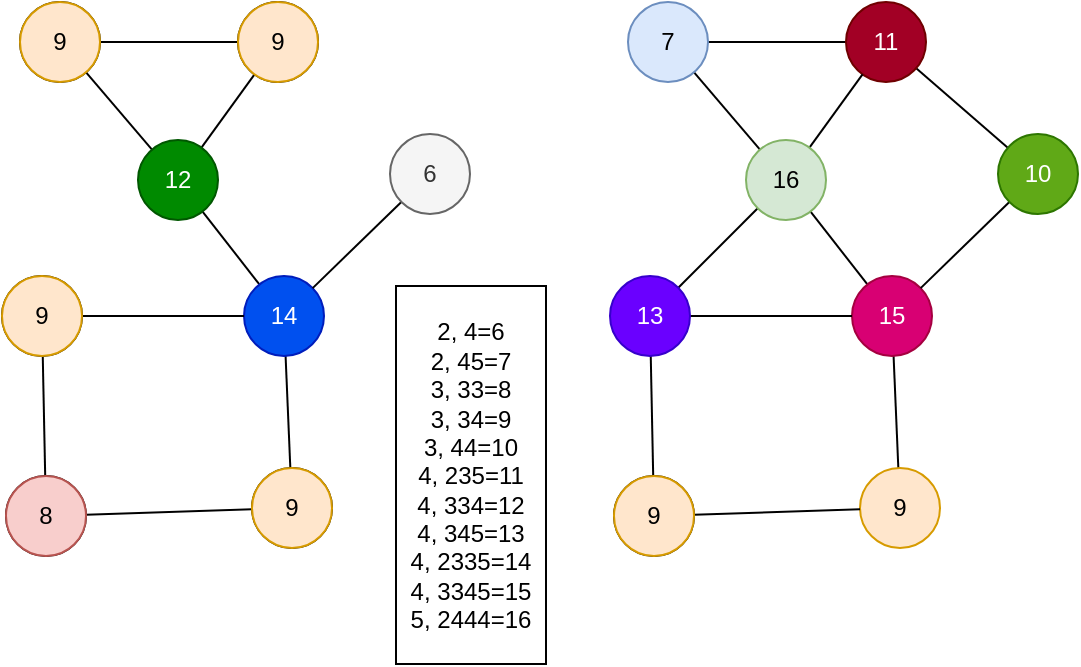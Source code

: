 <mxfile version="20.2.7" type="device"><diagram id="G2kxMccnPPH7lOyrz0zX" name="第 1 页"><mxGraphModel dx="904" dy="623" grid="0" gridSize="10" guides="1" tooltips="1" connect="1" arrows="1" fold="1" page="0" pageScale="1" pageWidth="827" pageHeight="1169" math="0" shadow="0"><root><mxCell id="0"/><mxCell id="1" parent="0"/><mxCell id="P6holqKg1HQCMgj_Ifx9-16" style="edgeStyle=none;rounded=0;orthogonalLoop=1;jettySize=auto;html=1;endArrow=none;endFill=0;" edge="1" parent="1" source="P6holqKg1HQCMgj_Ifx9-1" target="P6holqKg1HQCMgj_Ifx9-3"><mxGeometry relative="1" as="geometry"/></mxCell><mxCell id="P6holqKg1HQCMgj_Ifx9-17" style="edgeStyle=none;rounded=0;orthogonalLoop=1;jettySize=auto;html=1;endArrow=none;endFill=0;" edge="1" parent="1" source="P6holqKg1HQCMgj_Ifx9-1" target="P6holqKg1HQCMgj_Ifx9-2"><mxGeometry relative="1" as="geometry"/></mxCell><mxCell id="P6holqKg1HQCMgj_Ifx9-1" value="3" style="ellipse;whiteSpace=wrap;html=1;aspect=fixed;" vertex="1" parent="1"><mxGeometry x="-44" y="28" width="40" height="40" as="geometry"/></mxCell><mxCell id="P6holqKg1HQCMgj_Ifx9-2" value="3" style="ellipse;whiteSpace=wrap;html=1;aspect=fixed;" vertex="1" parent="1"><mxGeometry x="65" y="28" width="40" height="40" as="geometry"/></mxCell><mxCell id="P6holqKg1HQCMgj_Ifx9-14" style="edgeStyle=none;rounded=0;orthogonalLoop=1;jettySize=auto;html=1;endArrow=none;endFill=0;" edge="1" parent="1" source="P6holqKg1HQCMgj_Ifx9-3" target="P6holqKg1HQCMgj_Ifx9-4"><mxGeometry relative="1" as="geometry"/></mxCell><mxCell id="P6holqKg1HQCMgj_Ifx9-15" style="edgeStyle=none;rounded=0;orthogonalLoop=1;jettySize=auto;html=1;endArrow=none;endFill=0;" edge="1" parent="1" source="P6holqKg1HQCMgj_Ifx9-3" target="P6holqKg1HQCMgj_Ifx9-2"><mxGeometry relative="1" as="geometry"/></mxCell><mxCell id="P6holqKg1HQCMgj_Ifx9-3" value="12" style="ellipse;whiteSpace=wrap;html=1;aspect=fixed;fillColor=#008a00;strokeColor=#005700;fontColor=#ffffff;" vertex="1" parent="1"><mxGeometry x="15" y="97" width="40" height="40" as="geometry"/></mxCell><mxCell id="P6holqKg1HQCMgj_Ifx9-12" style="edgeStyle=none;rounded=0;orthogonalLoop=1;jettySize=auto;html=1;endArrow=none;endFill=0;" edge="1" parent="1" source="P6holqKg1HQCMgj_Ifx9-4" target="P6holqKg1HQCMgj_Ifx9-6"><mxGeometry relative="1" as="geometry"/></mxCell><mxCell id="P6holqKg1HQCMgj_Ifx9-4" value="14" style="ellipse;whiteSpace=wrap;html=1;aspect=fixed;fillColor=#0050ef;strokeColor=#001DBC;fontColor=#ffffff;" vertex="1" parent="1"><mxGeometry x="68" y="165" width="40" height="40" as="geometry"/></mxCell><mxCell id="P6holqKg1HQCMgj_Ifx9-13" style="edgeStyle=none;rounded=0;orthogonalLoop=1;jettySize=auto;html=1;endArrow=none;endFill=0;" edge="1" parent="1" source="P6holqKg1HQCMgj_Ifx9-5" target="P6holqKg1HQCMgj_Ifx9-4"><mxGeometry relative="1" as="geometry"/></mxCell><mxCell id="P6holqKg1HQCMgj_Ifx9-5" value="6" style="ellipse;whiteSpace=wrap;html=1;aspect=fixed;fillColor=#f5f5f5;strokeColor=#666666;fontColor=#333333;" vertex="1" parent="1"><mxGeometry x="141" y="94" width="40" height="40" as="geometry"/></mxCell><mxCell id="P6holqKg1HQCMgj_Ifx9-6" value="3" style="ellipse;whiteSpace=wrap;html=1;aspect=fixed;" vertex="1" parent="1"><mxGeometry x="72" y="261" width="40" height="40" as="geometry"/></mxCell><mxCell id="P6holqKg1HQCMgj_Ifx9-11" style="edgeStyle=none;rounded=0;orthogonalLoop=1;jettySize=auto;html=1;endArrow=none;endFill=0;" edge="1" parent="1" source="P6holqKg1HQCMgj_Ifx9-7" target="P6holqKg1HQCMgj_Ifx9-6"><mxGeometry relative="1" as="geometry"/></mxCell><mxCell id="P6holqKg1HQCMgj_Ifx9-7" value="3" style="ellipse;whiteSpace=wrap;html=1;aspect=fixed;" vertex="1" parent="1"><mxGeometry x="-51" y="265" width="40" height="40" as="geometry"/></mxCell><mxCell id="P6holqKg1HQCMgj_Ifx9-9" style="edgeStyle=orthogonalEdgeStyle;rounded=0;orthogonalLoop=1;jettySize=auto;html=1;endArrow=none;endFill=0;" edge="1" parent="1" source="P6holqKg1HQCMgj_Ifx9-8" target="P6holqKg1HQCMgj_Ifx9-4"><mxGeometry relative="1" as="geometry"/></mxCell><mxCell id="P6holqKg1HQCMgj_Ifx9-10" style="rounded=0;orthogonalLoop=1;jettySize=auto;html=1;endArrow=none;endFill=0;" edge="1" parent="1" source="P6holqKg1HQCMgj_Ifx9-8" target="P6holqKg1HQCMgj_Ifx9-7"><mxGeometry relative="1" as="geometry"/></mxCell><mxCell id="P6holqKg1HQCMgj_Ifx9-8" value="3" style="ellipse;whiteSpace=wrap;html=1;aspect=fixed;" vertex="1" parent="1"><mxGeometry x="-53" y="165" width="40" height="40" as="geometry"/></mxCell><mxCell id="P6holqKg1HQCMgj_Ifx9-54" style="edgeStyle=none;rounded=0;orthogonalLoop=1;jettySize=auto;html=1;endArrow=none;endFill=0;" edge="1" source="P6holqKg1HQCMgj_Ifx9-56" target="P6holqKg1HQCMgj_Ifx9-60" parent="1"><mxGeometry relative="1" as="geometry"/></mxCell><mxCell id="P6holqKg1HQCMgj_Ifx9-55" style="edgeStyle=none;rounded=0;orthogonalLoop=1;jettySize=auto;html=1;endArrow=none;endFill=0;" edge="1" source="P6holqKg1HQCMgj_Ifx9-56" target="P6holqKg1HQCMgj_Ifx9-57" parent="1"><mxGeometry relative="1" as="geometry"/></mxCell><mxCell id="P6holqKg1HQCMgj_Ifx9-56" value="7" style="ellipse;whiteSpace=wrap;html=1;aspect=fixed;fillColor=#dae8fc;strokeColor=#6c8ebf;" vertex="1" parent="1"><mxGeometry x="260" y="28" width="40" height="40" as="geometry"/></mxCell><mxCell id="P6holqKg1HQCMgj_Ifx9-71" style="edgeStyle=none;rounded=0;orthogonalLoop=1;jettySize=auto;html=1;endArrow=none;endFill=0;" edge="1" parent="1" source="P6holqKg1HQCMgj_Ifx9-57" target="P6holqKg1HQCMgj_Ifx9-64"><mxGeometry relative="1" as="geometry"/></mxCell><mxCell id="P6holqKg1HQCMgj_Ifx9-57" value="11" style="ellipse;whiteSpace=wrap;html=1;aspect=fixed;fillColor=#a20025;strokeColor=#6F0000;fontColor=#ffffff;" vertex="1" parent="1"><mxGeometry x="369" y="28" width="40" height="40" as="geometry"/></mxCell><mxCell id="P6holqKg1HQCMgj_Ifx9-58" style="edgeStyle=none;rounded=0;orthogonalLoop=1;jettySize=auto;html=1;endArrow=none;endFill=0;" edge="1" source="P6holqKg1HQCMgj_Ifx9-60" target="P6holqKg1HQCMgj_Ifx9-62" parent="1"><mxGeometry relative="1" as="geometry"/></mxCell><mxCell id="P6holqKg1HQCMgj_Ifx9-59" style="edgeStyle=none;rounded=0;orthogonalLoop=1;jettySize=auto;html=1;endArrow=none;endFill=0;" edge="1" source="P6holqKg1HQCMgj_Ifx9-60" target="P6holqKg1HQCMgj_Ifx9-57" parent="1"><mxGeometry relative="1" as="geometry"/></mxCell><mxCell id="P6holqKg1HQCMgj_Ifx9-72" style="edgeStyle=none;rounded=0;orthogonalLoop=1;jettySize=auto;html=1;endArrow=none;endFill=0;" edge="1" parent="1" source="P6holqKg1HQCMgj_Ifx9-60" target="P6holqKg1HQCMgj_Ifx9-70"><mxGeometry relative="1" as="geometry"/></mxCell><mxCell id="P6holqKg1HQCMgj_Ifx9-60" value="16" style="ellipse;whiteSpace=wrap;html=1;aspect=fixed;fillColor=#d5e8d4;strokeColor=#82b366;" vertex="1" parent="1"><mxGeometry x="319" y="97" width="40" height="40" as="geometry"/></mxCell><mxCell id="P6holqKg1HQCMgj_Ifx9-61" style="edgeStyle=none;rounded=0;orthogonalLoop=1;jettySize=auto;html=1;endArrow=none;endFill=0;" edge="1" source="P6holqKg1HQCMgj_Ifx9-62" target="P6holqKg1HQCMgj_Ifx9-65" parent="1"><mxGeometry relative="1" as="geometry"/></mxCell><mxCell id="P6holqKg1HQCMgj_Ifx9-62" value="15" style="ellipse;whiteSpace=wrap;html=1;aspect=fixed;fillColor=#d80073;strokeColor=#A50040;fontColor=#ffffff;" vertex="1" parent="1"><mxGeometry x="372" y="165" width="40" height="40" as="geometry"/></mxCell><mxCell id="P6holqKg1HQCMgj_Ifx9-63" style="edgeStyle=none;rounded=0;orthogonalLoop=1;jettySize=auto;html=1;endArrow=none;endFill=0;" edge="1" source="P6holqKg1HQCMgj_Ifx9-64" target="P6holqKg1HQCMgj_Ifx9-62" parent="1"><mxGeometry relative="1" as="geometry"/></mxCell><mxCell id="P6holqKg1HQCMgj_Ifx9-64" value="10" style="ellipse;whiteSpace=wrap;html=1;aspect=fixed;fillColor=#60a917;strokeColor=#2D7600;fontColor=#ffffff;" vertex="1" parent="1"><mxGeometry x="445" y="94" width="40" height="40" as="geometry"/></mxCell><mxCell id="P6holqKg1HQCMgj_Ifx9-65" value="9" style="ellipse;whiteSpace=wrap;html=1;aspect=fixed;fillColor=#ffe6cc;strokeColor=#d79b00;" vertex="1" parent="1"><mxGeometry x="376" y="261" width="40" height="40" as="geometry"/></mxCell><mxCell id="P6holqKg1HQCMgj_Ifx9-66" style="edgeStyle=none;rounded=0;orthogonalLoop=1;jettySize=auto;html=1;endArrow=none;endFill=0;" edge="1" source="P6holqKg1HQCMgj_Ifx9-67" target="P6holqKg1HQCMgj_Ifx9-65" parent="1"><mxGeometry relative="1" as="geometry"/></mxCell><mxCell id="P6holqKg1HQCMgj_Ifx9-67" value="3" style="ellipse;whiteSpace=wrap;html=1;aspect=fixed;" vertex="1" parent="1"><mxGeometry x="253" y="265" width="40" height="40" as="geometry"/></mxCell><mxCell id="P6holqKg1HQCMgj_Ifx9-68" style="edgeStyle=orthogonalEdgeStyle;rounded=0;orthogonalLoop=1;jettySize=auto;html=1;endArrow=none;endFill=0;" edge="1" source="P6holqKg1HQCMgj_Ifx9-70" target="P6holqKg1HQCMgj_Ifx9-62" parent="1"><mxGeometry relative="1" as="geometry"/></mxCell><mxCell id="P6holqKg1HQCMgj_Ifx9-69" style="rounded=0;orthogonalLoop=1;jettySize=auto;html=1;endArrow=none;endFill=0;" edge="1" source="P6holqKg1HQCMgj_Ifx9-70" target="P6holqKg1HQCMgj_Ifx9-67" parent="1"><mxGeometry relative="1" as="geometry"/></mxCell><mxCell id="P6holqKg1HQCMgj_Ifx9-70" value="13" style="ellipse;whiteSpace=wrap;html=1;aspect=fixed;fillColor=#6a00ff;strokeColor=#3700CC;fontColor=#ffffff;" vertex="1" parent="1"><mxGeometry x="251" y="165" width="40" height="40" as="geometry"/></mxCell><mxCell id="P6holqKg1HQCMgj_Ifx9-73" value="2, 4=6&lt;br&gt;2, 45=7&lt;br&gt;3, 33=8&lt;br&gt;3, 34=9&lt;br&gt;3, 44=10&lt;br&gt;4, 235=11&lt;br&gt;4, 334=12&lt;br&gt;4, 345=13&lt;br&gt;4, 2335=14&lt;br&gt;4, 3345=15&lt;br&gt;5, 2444=16" style="whiteSpace=wrap;html=1;" vertex="1" parent="1"><mxGeometry x="144" y="170" width="75" height="189" as="geometry"/></mxCell><mxCell id="P6holqKg1HQCMgj_Ifx9-74" value="9" style="ellipse;whiteSpace=wrap;html=1;aspect=fixed;fillColor=#ffe6cc;strokeColor=#d79b00;" vertex="1" parent="1"><mxGeometry x="-44" y="28" width="40" height="40" as="geometry"/></mxCell><mxCell id="P6holqKg1HQCMgj_Ifx9-75" value="9" style="ellipse;whiteSpace=wrap;html=1;aspect=fixed;fillColor=#ffe6cc;strokeColor=#d79b00;" vertex="1" parent="1"><mxGeometry x="-53" y="165" width="40" height="40" as="geometry"/></mxCell><mxCell id="P6holqKg1HQCMgj_Ifx9-76" value="8" style="ellipse;whiteSpace=wrap;html=1;aspect=fixed;fillColor=#f8cecc;strokeColor=#b85450;" vertex="1" parent="1"><mxGeometry x="-51" y="265" width="40" height="40" as="geometry"/></mxCell><mxCell id="P6holqKg1HQCMgj_Ifx9-77" value="9" style="ellipse;whiteSpace=wrap;html=1;aspect=fixed;fillColor=#ffe6cc;strokeColor=#d79b00;" vertex="1" parent="1"><mxGeometry x="72" y="261" width="40" height="40" as="geometry"/></mxCell><mxCell id="P6holqKg1HQCMgj_Ifx9-78" value="9" style="ellipse;whiteSpace=wrap;html=1;aspect=fixed;fillColor=#ffe6cc;strokeColor=#d79b00;" vertex="1" parent="1"><mxGeometry x="65" y="28" width="40" height="40" as="geometry"/></mxCell><mxCell id="P6holqKg1HQCMgj_Ifx9-79" value="9" style="ellipse;whiteSpace=wrap;html=1;aspect=fixed;fillColor=#ffe6cc;strokeColor=#d79b00;" vertex="1" parent="1"><mxGeometry x="253" y="265" width="40" height="40" as="geometry"/></mxCell></root></mxGraphModel></diagram></mxfile>